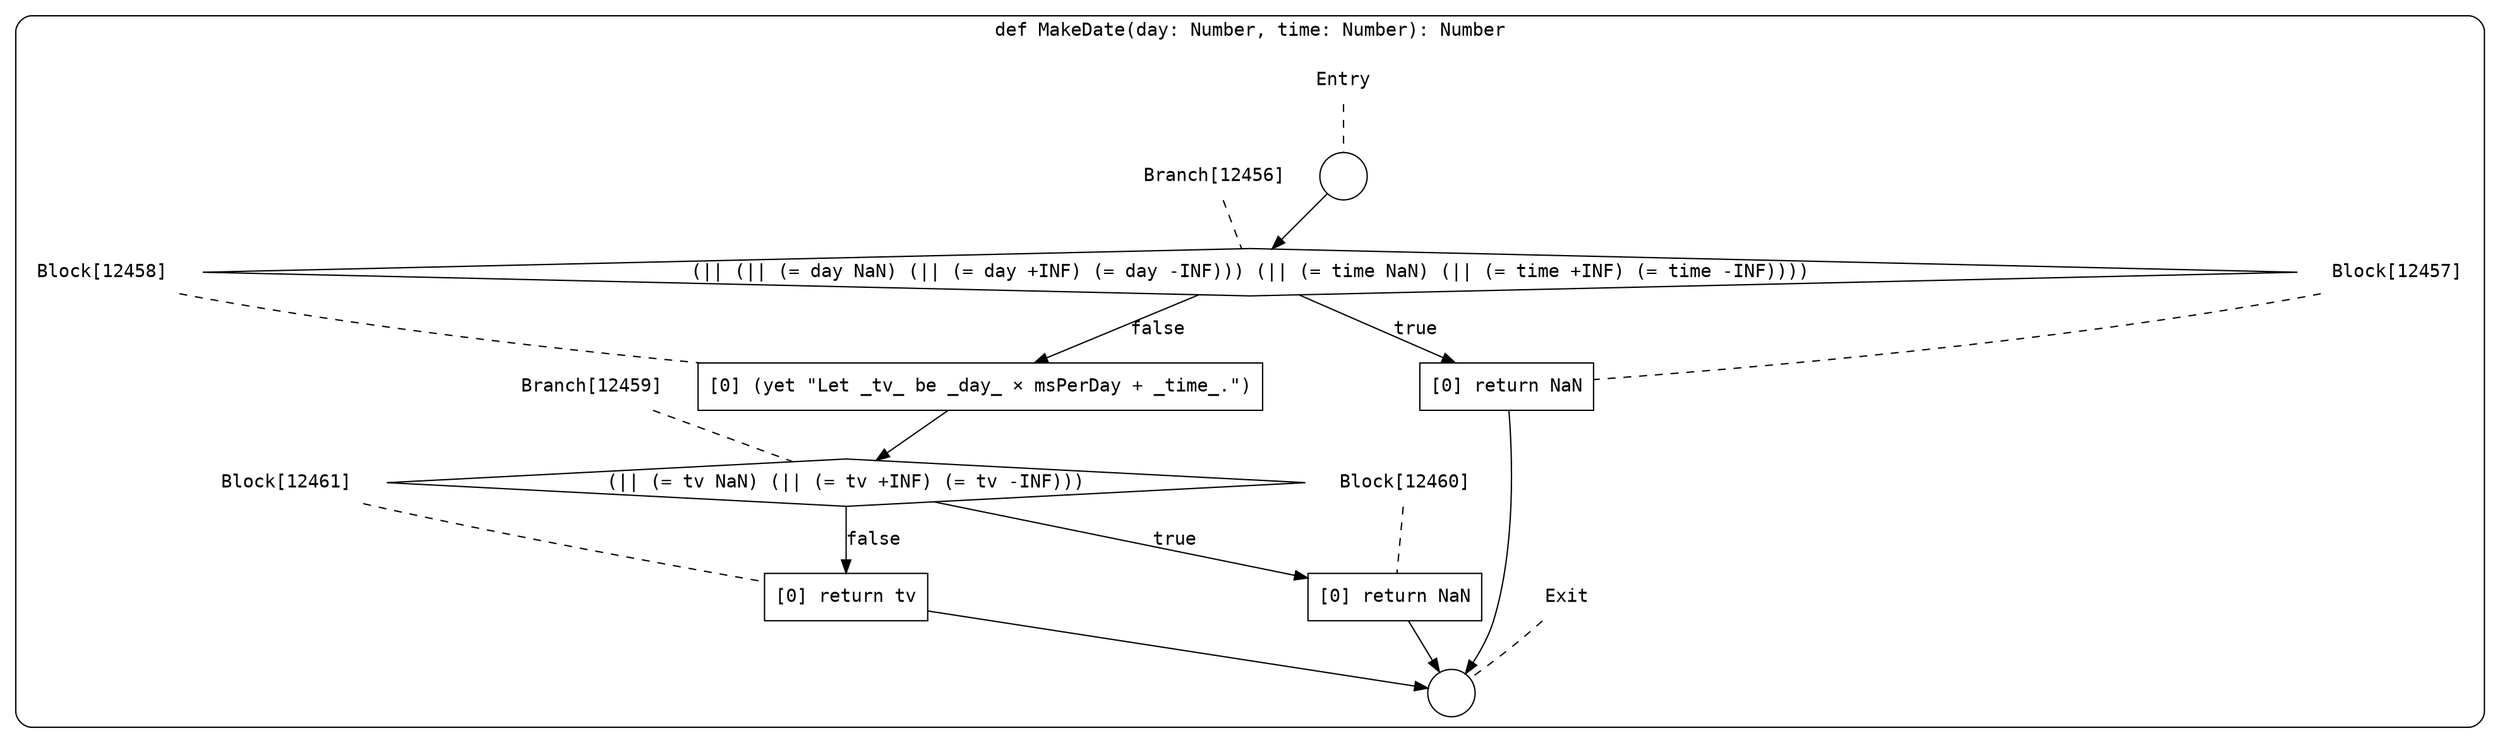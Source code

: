 digraph {
  graph [fontname = "Consolas"]
  node [fontname = "Consolas"]
  edge [fontname = "Consolas"]
  subgraph cluster2114 {
    label = "def MakeDate(day: Number, time: Number): Number"
    style = rounded
    cluster2114_entry_name [shape=none, label=<<font color="black">Entry</font>>]
    cluster2114_entry_name -> cluster2114_entry [arrowhead=none, color="black", style=dashed]
    cluster2114_entry [shape=circle label=" " color="black" fillcolor="white" style=filled]
    cluster2114_entry -> node12456 [color="black"]
    cluster2114_exit_name [shape=none, label=<<font color="black">Exit</font>>]
    cluster2114_exit_name -> cluster2114_exit [arrowhead=none, color="black", style=dashed]
    cluster2114_exit [shape=circle label=" " color="black" fillcolor="white" style=filled]
    node12456_name [shape=none, label=<<font color="black">Branch[12456]</font>>]
    node12456_name -> node12456 [arrowhead=none, color="black", style=dashed]
    node12456 [shape=diamond, label=<<font color="black">(|| (|| (= day NaN) (|| (= day +INF) (= day -INF))) (|| (= time NaN) (|| (= time +INF) (= time -INF))))</font>> color="black" fillcolor="white", style=filled]
    node12456 -> node12457 [label=<<font color="black">true</font>> color="black"]
    node12456 -> node12458 [label=<<font color="black">false</font>> color="black"]
    node12457_name [shape=none, label=<<font color="black">Block[12457]</font>>]
    node12457_name -> node12457 [arrowhead=none, color="black", style=dashed]
    node12457 [shape=box, label=<<font color="black">[0] return NaN<BR ALIGN="LEFT"/></font>> color="black" fillcolor="white", style=filled]
    node12457 -> cluster2114_exit [color="black"]
    node12458_name [shape=none, label=<<font color="black">Block[12458]</font>>]
    node12458_name -> node12458 [arrowhead=none, color="black", style=dashed]
    node12458 [shape=box, label=<<font color="black">[0] (yet &quot;Let _tv_ be _day_ &times; msPerDay + _time_.&quot;)<BR ALIGN="LEFT"/></font>> color="black" fillcolor="white", style=filled]
    node12458 -> node12459 [color="black"]
    node12459_name [shape=none, label=<<font color="black">Branch[12459]</font>>]
    node12459_name -> node12459 [arrowhead=none, color="black", style=dashed]
    node12459 [shape=diamond, label=<<font color="black">(|| (= tv NaN) (|| (= tv +INF) (= tv -INF)))</font>> color="black" fillcolor="white", style=filled]
    node12459 -> node12460 [label=<<font color="black">true</font>> color="black"]
    node12459 -> node12461 [label=<<font color="black">false</font>> color="black"]
    node12460_name [shape=none, label=<<font color="black">Block[12460]</font>>]
    node12460_name -> node12460 [arrowhead=none, color="black", style=dashed]
    node12460 [shape=box, label=<<font color="black">[0] return NaN<BR ALIGN="LEFT"/></font>> color="black" fillcolor="white", style=filled]
    node12460 -> cluster2114_exit [color="black"]
    node12461_name [shape=none, label=<<font color="black">Block[12461]</font>>]
    node12461_name -> node12461 [arrowhead=none, color="black", style=dashed]
    node12461 [shape=box, label=<<font color="black">[0] return tv<BR ALIGN="LEFT"/></font>> color="black" fillcolor="white", style=filled]
    node12461 -> cluster2114_exit [color="black"]
  }
}
